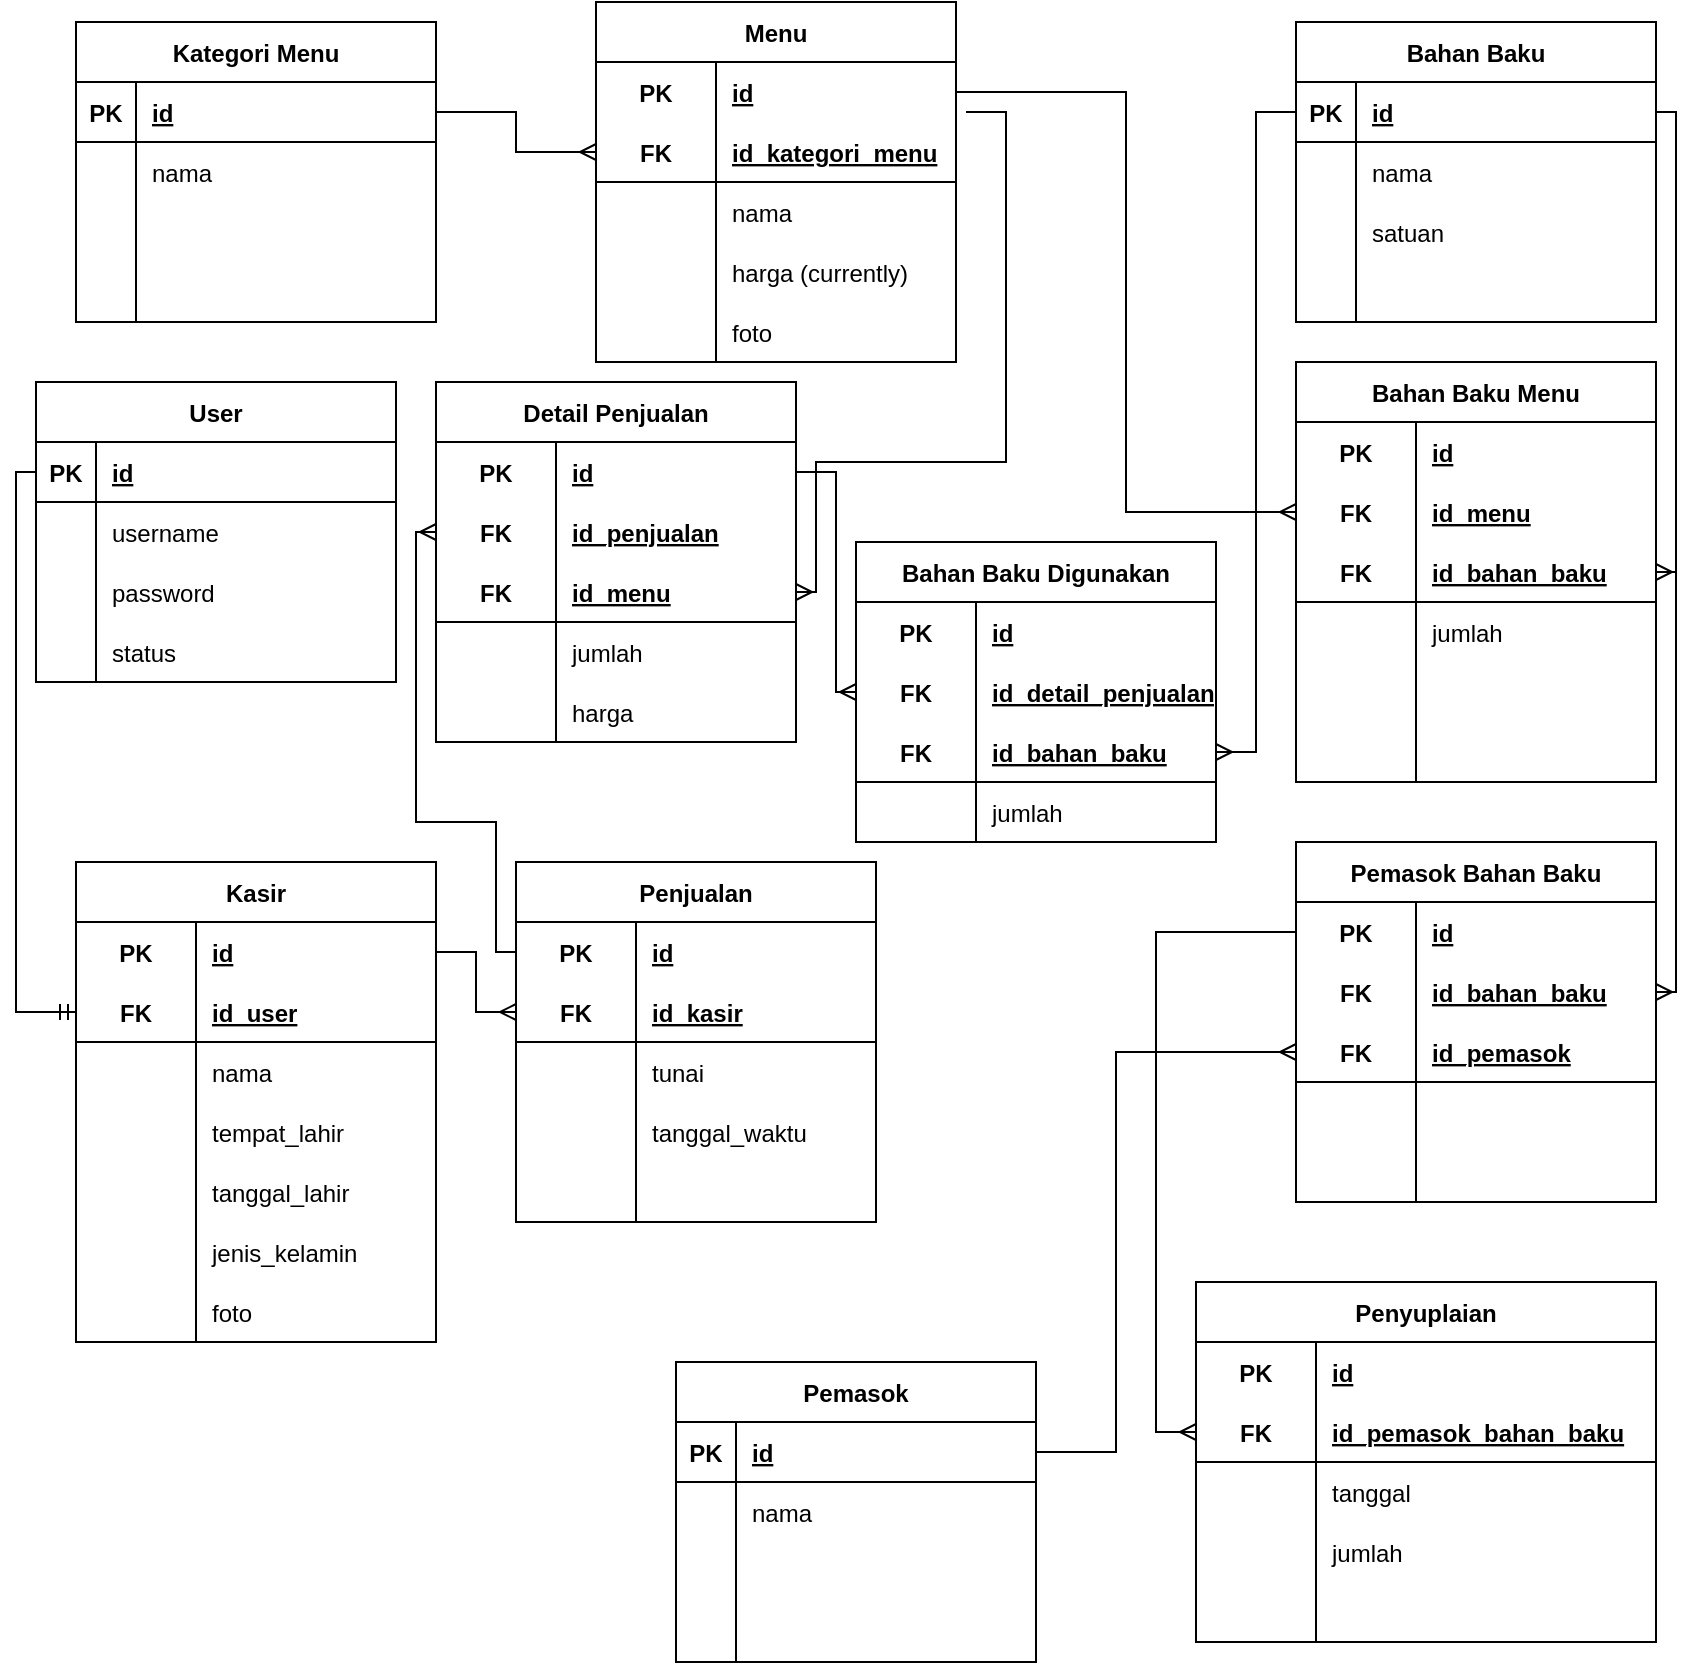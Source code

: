 <mxfile version="20.7.4" type="device"><diagram id="0q0fZneWT6Q4fQn7M2M3" name="Page-1"><mxGraphModel dx="1434" dy="884" grid="1" gridSize="10" guides="1" tooltips="1" connect="1" arrows="1" fold="1" page="1" pageScale="1" pageWidth="850" pageHeight="1100" math="0" shadow="0"><root><mxCell id="0"/><mxCell id="1" parent="0"/><mxCell id="_iYc54NsWWR5FqfAmDgz-1" value="User" style="shape=table;startSize=30;container=1;collapsible=1;childLayout=tableLayout;fixedRows=1;rowLines=0;fontStyle=1;align=center;resizeLast=1;" parent="1" vertex="1"><mxGeometry x="20" y="310" width="180" height="150" as="geometry"/></mxCell><mxCell id="_iYc54NsWWR5FqfAmDgz-2" value="" style="shape=tableRow;horizontal=0;startSize=0;swimlaneHead=0;swimlaneBody=0;fillColor=none;collapsible=0;dropTarget=0;points=[[0,0.5],[1,0.5]];portConstraint=eastwest;top=0;left=0;right=0;bottom=1;" parent="_iYc54NsWWR5FqfAmDgz-1" vertex="1"><mxGeometry y="30" width="180" height="30" as="geometry"/></mxCell><mxCell id="_iYc54NsWWR5FqfAmDgz-3" value="PK" style="shape=partialRectangle;connectable=0;fillColor=none;top=0;left=0;bottom=0;right=0;fontStyle=1;overflow=hidden;" parent="_iYc54NsWWR5FqfAmDgz-2" vertex="1"><mxGeometry width="30" height="30" as="geometry"><mxRectangle width="30" height="30" as="alternateBounds"/></mxGeometry></mxCell><mxCell id="_iYc54NsWWR5FqfAmDgz-4" value="id" style="shape=partialRectangle;connectable=0;fillColor=none;top=0;left=0;bottom=0;right=0;align=left;spacingLeft=6;fontStyle=5;overflow=hidden;" parent="_iYc54NsWWR5FqfAmDgz-2" vertex="1"><mxGeometry x="30" width="150" height="30" as="geometry"><mxRectangle width="150" height="30" as="alternateBounds"/></mxGeometry></mxCell><mxCell id="_iYc54NsWWR5FqfAmDgz-5" value="" style="shape=tableRow;horizontal=0;startSize=0;swimlaneHead=0;swimlaneBody=0;fillColor=none;collapsible=0;dropTarget=0;points=[[0,0.5],[1,0.5]];portConstraint=eastwest;top=0;left=0;right=0;bottom=0;" parent="_iYc54NsWWR5FqfAmDgz-1" vertex="1"><mxGeometry y="60" width="180" height="30" as="geometry"/></mxCell><mxCell id="_iYc54NsWWR5FqfAmDgz-6" value="" style="shape=partialRectangle;connectable=0;fillColor=none;top=0;left=0;bottom=0;right=0;editable=1;overflow=hidden;" parent="_iYc54NsWWR5FqfAmDgz-5" vertex="1"><mxGeometry width="30" height="30" as="geometry"><mxRectangle width="30" height="30" as="alternateBounds"/></mxGeometry></mxCell><mxCell id="_iYc54NsWWR5FqfAmDgz-7" value="username" style="shape=partialRectangle;connectable=0;fillColor=none;top=0;left=0;bottom=0;right=0;align=left;spacingLeft=6;overflow=hidden;" parent="_iYc54NsWWR5FqfAmDgz-5" vertex="1"><mxGeometry x="30" width="150" height="30" as="geometry"><mxRectangle width="150" height="30" as="alternateBounds"/></mxGeometry></mxCell><mxCell id="_iYc54NsWWR5FqfAmDgz-8" value="" style="shape=tableRow;horizontal=0;startSize=0;swimlaneHead=0;swimlaneBody=0;fillColor=none;collapsible=0;dropTarget=0;points=[[0,0.5],[1,0.5]];portConstraint=eastwest;top=0;left=0;right=0;bottom=0;" parent="_iYc54NsWWR5FqfAmDgz-1" vertex="1"><mxGeometry y="90" width="180" height="30" as="geometry"/></mxCell><mxCell id="_iYc54NsWWR5FqfAmDgz-9" value="" style="shape=partialRectangle;connectable=0;fillColor=none;top=0;left=0;bottom=0;right=0;editable=1;overflow=hidden;" parent="_iYc54NsWWR5FqfAmDgz-8" vertex="1"><mxGeometry width="30" height="30" as="geometry"><mxRectangle width="30" height="30" as="alternateBounds"/></mxGeometry></mxCell><mxCell id="_iYc54NsWWR5FqfAmDgz-10" value="password" style="shape=partialRectangle;connectable=0;fillColor=none;top=0;left=0;bottom=0;right=0;align=left;spacingLeft=6;overflow=hidden;" parent="_iYc54NsWWR5FqfAmDgz-8" vertex="1"><mxGeometry x="30" width="150" height="30" as="geometry"><mxRectangle width="150" height="30" as="alternateBounds"/></mxGeometry></mxCell><mxCell id="_iYc54NsWWR5FqfAmDgz-11" value="" style="shape=tableRow;horizontal=0;startSize=0;swimlaneHead=0;swimlaneBody=0;fillColor=none;collapsible=0;dropTarget=0;points=[[0,0.5],[1,0.5]];portConstraint=eastwest;top=0;left=0;right=0;bottom=0;" parent="_iYc54NsWWR5FqfAmDgz-1" vertex="1"><mxGeometry y="120" width="180" height="30" as="geometry"/></mxCell><mxCell id="_iYc54NsWWR5FqfAmDgz-12" value="" style="shape=partialRectangle;connectable=0;fillColor=none;top=0;left=0;bottom=0;right=0;editable=1;overflow=hidden;" parent="_iYc54NsWWR5FqfAmDgz-11" vertex="1"><mxGeometry width="30" height="30" as="geometry"><mxRectangle width="30" height="30" as="alternateBounds"/></mxGeometry></mxCell><mxCell id="_iYc54NsWWR5FqfAmDgz-13" value="status" style="shape=partialRectangle;connectable=0;fillColor=none;top=0;left=0;bottom=0;right=0;align=left;spacingLeft=6;overflow=hidden;" parent="_iYc54NsWWR5FqfAmDgz-11" vertex="1"><mxGeometry x="30" width="150" height="30" as="geometry"><mxRectangle width="150" height="30" as="alternateBounds"/></mxGeometry></mxCell><mxCell id="_iYc54NsWWR5FqfAmDgz-14" value="Kategori Menu" style="shape=table;startSize=30;container=1;collapsible=1;childLayout=tableLayout;fixedRows=1;rowLines=0;fontStyle=1;align=center;resizeLast=1;" parent="1" vertex="1"><mxGeometry x="40" y="130" width="180" height="150" as="geometry"/></mxCell><mxCell id="_iYc54NsWWR5FqfAmDgz-15" value="" style="shape=tableRow;horizontal=0;startSize=0;swimlaneHead=0;swimlaneBody=0;fillColor=none;collapsible=0;dropTarget=0;points=[[0,0.5],[1,0.5]];portConstraint=eastwest;top=0;left=0;right=0;bottom=1;" parent="_iYc54NsWWR5FqfAmDgz-14" vertex="1"><mxGeometry y="30" width="180" height="30" as="geometry"/></mxCell><mxCell id="_iYc54NsWWR5FqfAmDgz-16" value="PK" style="shape=partialRectangle;connectable=0;fillColor=none;top=0;left=0;bottom=0;right=0;fontStyle=1;overflow=hidden;" parent="_iYc54NsWWR5FqfAmDgz-15" vertex="1"><mxGeometry width="30" height="30" as="geometry"><mxRectangle width="30" height="30" as="alternateBounds"/></mxGeometry></mxCell><mxCell id="_iYc54NsWWR5FqfAmDgz-17" value="id" style="shape=partialRectangle;connectable=0;fillColor=none;top=0;left=0;bottom=0;right=0;align=left;spacingLeft=6;fontStyle=5;overflow=hidden;" parent="_iYc54NsWWR5FqfAmDgz-15" vertex="1"><mxGeometry x="30" width="150" height="30" as="geometry"><mxRectangle width="150" height="30" as="alternateBounds"/></mxGeometry></mxCell><mxCell id="_iYc54NsWWR5FqfAmDgz-18" value="" style="shape=tableRow;horizontal=0;startSize=0;swimlaneHead=0;swimlaneBody=0;fillColor=none;collapsible=0;dropTarget=0;points=[[0,0.5],[1,0.5]];portConstraint=eastwest;top=0;left=0;right=0;bottom=0;" parent="_iYc54NsWWR5FqfAmDgz-14" vertex="1"><mxGeometry y="60" width="180" height="30" as="geometry"/></mxCell><mxCell id="_iYc54NsWWR5FqfAmDgz-19" value="" style="shape=partialRectangle;connectable=0;fillColor=none;top=0;left=0;bottom=0;right=0;editable=1;overflow=hidden;" parent="_iYc54NsWWR5FqfAmDgz-18" vertex="1"><mxGeometry width="30" height="30" as="geometry"><mxRectangle width="30" height="30" as="alternateBounds"/></mxGeometry></mxCell><mxCell id="_iYc54NsWWR5FqfAmDgz-20" value="nama" style="shape=partialRectangle;connectable=0;fillColor=none;top=0;left=0;bottom=0;right=0;align=left;spacingLeft=6;overflow=hidden;" parent="_iYc54NsWWR5FqfAmDgz-18" vertex="1"><mxGeometry x="30" width="150" height="30" as="geometry"><mxRectangle width="150" height="30" as="alternateBounds"/></mxGeometry></mxCell><mxCell id="_iYc54NsWWR5FqfAmDgz-21" value="" style="shape=tableRow;horizontal=0;startSize=0;swimlaneHead=0;swimlaneBody=0;fillColor=none;collapsible=0;dropTarget=0;points=[[0,0.5],[1,0.5]];portConstraint=eastwest;top=0;left=0;right=0;bottom=0;" parent="_iYc54NsWWR5FqfAmDgz-14" vertex="1"><mxGeometry y="90" width="180" height="30" as="geometry"/></mxCell><mxCell id="_iYc54NsWWR5FqfAmDgz-22" value="" style="shape=partialRectangle;connectable=0;fillColor=none;top=0;left=0;bottom=0;right=0;editable=1;overflow=hidden;" parent="_iYc54NsWWR5FqfAmDgz-21" vertex="1"><mxGeometry width="30" height="30" as="geometry"><mxRectangle width="30" height="30" as="alternateBounds"/></mxGeometry></mxCell><mxCell id="_iYc54NsWWR5FqfAmDgz-23" value="" style="shape=partialRectangle;connectable=0;fillColor=none;top=0;left=0;bottom=0;right=0;align=left;spacingLeft=6;overflow=hidden;" parent="_iYc54NsWWR5FqfAmDgz-21" vertex="1"><mxGeometry x="30" width="150" height="30" as="geometry"><mxRectangle width="150" height="30" as="alternateBounds"/></mxGeometry></mxCell><mxCell id="_iYc54NsWWR5FqfAmDgz-24" value="" style="shape=tableRow;horizontal=0;startSize=0;swimlaneHead=0;swimlaneBody=0;fillColor=none;collapsible=0;dropTarget=0;points=[[0,0.5],[1,0.5]];portConstraint=eastwest;top=0;left=0;right=0;bottom=0;" parent="_iYc54NsWWR5FqfAmDgz-14" vertex="1"><mxGeometry y="120" width="180" height="30" as="geometry"/></mxCell><mxCell id="_iYc54NsWWR5FqfAmDgz-25" value="" style="shape=partialRectangle;connectable=0;fillColor=none;top=0;left=0;bottom=0;right=0;editable=1;overflow=hidden;" parent="_iYc54NsWWR5FqfAmDgz-24" vertex="1"><mxGeometry width="30" height="30" as="geometry"><mxRectangle width="30" height="30" as="alternateBounds"/></mxGeometry></mxCell><mxCell id="_iYc54NsWWR5FqfAmDgz-26" value="" style="shape=partialRectangle;connectable=0;fillColor=none;top=0;left=0;bottom=0;right=0;align=left;spacingLeft=6;overflow=hidden;" parent="_iYc54NsWWR5FqfAmDgz-24" vertex="1"><mxGeometry x="30" width="150" height="30" as="geometry"><mxRectangle width="150" height="30" as="alternateBounds"/></mxGeometry></mxCell><mxCell id="_iYc54NsWWR5FqfAmDgz-27" value="Menu" style="shape=table;startSize=30;container=1;collapsible=1;childLayout=tableLayout;fixedRows=1;rowLines=0;fontStyle=1;align=center;resizeLast=1;" parent="1" vertex="1"><mxGeometry x="300" y="120" width="180" height="180" as="geometry"/></mxCell><mxCell id="_iYc54NsWWR5FqfAmDgz-28" value="" style="shape=tableRow;horizontal=0;startSize=0;swimlaneHead=0;swimlaneBody=0;fillColor=none;collapsible=0;dropTarget=0;points=[[0,0.5],[1,0.5]];portConstraint=eastwest;top=0;left=0;right=0;bottom=0;" parent="_iYc54NsWWR5FqfAmDgz-27" vertex="1"><mxGeometry y="30" width="180" height="30" as="geometry"/></mxCell><mxCell id="_iYc54NsWWR5FqfAmDgz-29" value="PK" style="shape=partialRectangle;connectable=0;fillColor=none;top=0;left=0;bottom=0;right=0;fontStyle=1;overflow=hidden;" parent="_iYc54NsWWR5FqfAmDgz-28" vertex="1"><mxGeometry width="60" height="30" as="geometry"><mxRectangle width="60" height="30" as="alternateBounds"/></mxGeometry></mxCell><mxCell id="_iYc54NsWWR5FqfAmDgz-30" value="id" style="shape=partialRectangle;connectable=0;fillColor=none;top=0;left=0;bottom=0;right=0;align=left;spacingLeft=6;fontStyle=5;overflow=hidden;" parent="_iYc54NsWWR5FqfAmDgz-28" vertex="1"><mxGeometry x="60" width="120" height="30" as="geometry"><mxRectangle width="120" height="30" as="alternateBounds"/></mxGeometry></mxCell><mxCell id="_iYc54NsWWR5FqfAmDgz-31" value="" style="shape=tableRow;horizontal=0;startSize=0;swimlaneHead=0;swimlaneBody=0;fillColor=none;collapsible=0;dropTarget=0;points=[[0,0.5],[1,0.5]];portConstraint=eastwest;top=0;left=0;right=0;bottom=1;" parent="_iYc54NsWWR5FqfAmDgz-27" vertex="1"><mxGeometry y="60" width="180" height="30" as="geometry"/></mxCell><mxCell id="_iYc54NsWWR5FqfAmDgz-32" value="FK" style="shape=partialRectangle;connectable=0;fillColor=none;top=0;left=0;bottom=0;right=0;fontStyle=1;overflow=hidden;" parent="_iYc54NsWWR5FqfAmDgz-31" vertex="1"><mxGeometry width="60" height="30" as="geometry"><mxRectangle width="60" height="30" as="alternateBounds"/></mxGeometry></mxCell><mxCell id="_iYc54NsWWR5FqfAmDgz-33" value="id_kategori_menu" style="shape=partialRectangle;connectable=0;fillColor=none;top=0;left=0;bottom=0;right=0;align=left;spacingLeft=6;fontStyle=5;overflow=hidden;" parent="_iYc54NsWWR5FqfAmDgz-31" vertex="1"><mxGeometry x="60" width="120" height="30" as="geometry"><mxRectangle width="120" height="30" as="alternateBounds"/></mxGeometry></mxCell><mxCell id="_iYc54NsWWR5FqfAmDgz-34" value="" style="shape=tableRow;horizontal=0;startSize=0;swimlaneHead=0;swimlaneBody=0;fillColor=none;collapsible=0;dropTarget=0;points=[[0,0.5],[1,0.5]];portConstraint=eastwest;top=0;left=0;right=0;bottom=0;" parent="_iYc54NsWWR5FqfAmDgz-27" vertex="1"><mxGeometry y="90" width="180" height="30" as="geometry"/></mxCell><mxCell id="_iYc54NsWWR5FqfAmDgz-35" value="" style="shape=partialRectangle;connectable=0;fillColor=none;top=0;left=0;bottom=0;right=0;editable=1;overflow=hidden;" parent="_iYc54NsWWR5FqfAmDgz-34" vertex="1"><mxGeometry width="60" height="30" as="geometry"><mxRectangle width="60" height="30" as="alternateBounds"/></mxGeometry></mxCell><mxCell id="_iYc54NsWWR5FqfAmDgz-36" value="nama" style="shape=partialRectangle;connectable=0;fillColor=none;top=0;left=0;bottom=0;right=0;align=left;spacingLeft=6;overflow=hidden;" parent="_iYc54NsWWR5FqfAmDgz-34" vertex="1"><mxGeometry x="60" width="120" height="30" as="geometry"><mxRectangle width="120" height="30" as="alternateBounds"/></mxGeometry></mxCell><mxCell id="_iYc54NsWWR5FqfAmDgz-78" value="" style="shape=tableRow;horizontal=0;startSize=0;swimlaneHead=0;swimlaneBody=0;fillColor=none;collapsible=0;dropTarget=0;points=[[0,0.5],[1,0.5]];portConstraint=eastwest;top=0;left=0;right=0;bottom=0;" parent="_iYc54NsWWR5FqfAmDgz-27" vertex="1"><mxGeometry y="120" width="180" height="30" as="geometry"/></mxCell><mxCell id="_iYc54NsWWR5FqfAmDgz-79" value="" style="shape=partialRectangle;connectable=0;fillColor=none;top=0;left=0;bottom=0;right=0;editable=1;overflow=hidden;" parent="_iYc54NsWWR5FqfAmDgz-78" vertex="1"><mxGeometry width="60" height="30" as="geometry"><mxRectangle width="60" height="30" as="alternateBounds"/></mxGeometry></mxCell><mxCell id="_iYc54NsWWR5FqfAmDgz-80" value="harga (currently)" style="shape=partialRectangle;connectable=0;fillColor=none;top=0;left=0;bottom=0;right=0;align=left;spacingLeft=6;overflow=hidden;" parent="_iYc54NsWWR5FqfAmDgz-78" vertex="1"><mxGeometry x="60" width="120" height="30" as="geometry"><mxRectangle width="120" height="30" as="alternateBounds"/></mxGeometry></mxCell><mxCell id="_iYc54NsWWR5FqfAmDgz-37" value="" style="shape=tableRow;horizontal=0;startSize=0;swimlaneHead=0;swimlaneBody=0;fillColor=none;collapsible=0;dropTarget=0;points=[[0,0.5],[1,0.5]];portConstraint=eastwest;top=0;left=0;right=0;bottom=0;" parent="_iYc54NsWWR5FqfAmDgz-27" vertex="1"><mxGeometry y="150" width="180" height="30" as="geometry"/></mxCell><mxCell id="_iYc54NsWWR5FqfAmDgz-38" value="" style="shape=partialRectangle;connectable=0;fillColor=none;top=0;left=0;bottom=0;right=0;editable=1;overflow=hidden;" parent="_iYc54NsWWR5FqfAmDgz-37" vertex="1"><mxGeometry width="60" height="30" as="geometry"><mxRectangle width="60" height="30" as="alternateBounds"/></mxGeometry></mxCell><mxCell id="_iYc54NsWWR5FqfAmDgz-39" value="foto" style="shape=partialRectangle;connectable=0;fillColor=none;top=0;left=0;bottom=0;right=0;align=left;spacingLeft=6;overflow=hidden;" parent="_iYc54NsWWR5FqfAmDgz-37" vertex="1"><mxGeometry x="60" width="120" height="30" as="geometry"><mxRectangle width="120" height="30" as="alternateBounds"/></mxGeometry></mxCell><mxCell id="_iYc54NsWWR5FqfAmDgz-40" value="Kasir" style="shape=table;startSize=30;container=1;collapsible=1;childLayout=tableLayout;fixedRows=1;rowLines=0;fontStyle=1;align=center;resizeLast=1;" parent="1" vertex="1"><mxGeometry x="40" y="550" width="180" height="240" as="geometry"/></mxCell><mxCell id="_iYc54NsWWR5FqfAmDgz-41" value="" style="shape=tableRow;horizontal=0;startSize=0;swimlaneHead=0;swimlaneBody=0;fillColor=none;collapsible=0;dropTarget=0;points=[[0,0.5],[1,0.5]];portConstraint=eastwest;top=0;left=0;right=0;bottom=0;" parent="_iYc54NsWWR5FqfAmDgz-40" vertex="1"><mxGeometry y="30" width="180" height="30" as="geometry"/></mxCell><mxCell id="_iYc54NsWWR5FqfAmDgz-42" value="PK" style="shape=partialRectangle;connectable=0;fillColor=none;top=0;left=0;bottom=0;right=0;fontStyle=1;overflow=hidden;" parent="_iYc54NsWWR5FqfAmDgz-41" vertex="1"><mxGeometry width="60" height="30" as="geometry"><mxRectangle width="60" height="30" as="alternateBounds"/></mxGeometry></mxCell><mxCell id="_iYc54NsWWR5FqfAmDgz-43" value="id" style="shape=partialRectangle;connectable=0;fillColor=none;top=0;left=0;bottom=0;right=0;align=left;spacingLeft=6;fontStyle=5;overflow=hidden;" parent="_iYc54NsWWR5FqfAmDgz-41" vertex="1"><mxGeometry x="60" width="120" height="30" as="geometry"><mxRectangle width="120" height="30" as="alternateBounds"/></mxGeometry></mxCell><mxCell id="_iYc54NsWWR5FqfAmDgz-44" value="" style="shape=tableRow;horizontal=0;startSize=0;swimlaneHead=0;swimlaneBody=0;fillColor=none;collapsible=0;dropTarget=0;points=[[0,0.5],[1,0.5]];portConstraint=eastwest;top=0;left=0;right=0;bottom=1;" parent="_iYc54NsWWR5FqfAmDgz-40" vertex="1"><mxGeometry y="60" width="180" height="30" as="geometry"/></mxCell><mxCell id="_iYc54NsWWR5FqfAmDgz-45" value="FK" style="shape=partialRectangle;connectable=0;fillColor=none;top=0;left=0;bottom=0;right=0;fontStyle=1;overflow=hidden;" parent="_iYc54NsWWR5FqfAmDgz-44" vertex="1"><mxGeometry width="60" height="30" as="geometry"><mxRectangle width="60" height="30" as="alternateBounds"/></mxGeometry></mxCell><mxCell id="_iYc54NsWWR5FqfAmDgz-46" value="id_user" style="shape=partialRectangle;connectable=0;fillColor=none;top=0;left=0;bottom=0;right=0;align=left;spacingLeft=6;fontStyle=5;overflow=hidden;" parent="_iYc54NsWWR5FqfAmDgz-44" vertex="1"><mxGeometry x="60" width="120" height="30" as="geometry"><mxRectangle width="120" height="30" as="alternateBounds"/></mxGeometry></mxCell><mxCell id="_iYc54NsWWR5FqfAmDgz-47" value="" style="shape=tableRow;horizontal=0;startSize=0;swimlaneHead=0;swimlaneBody=0;fillColor=none;collapsible=0;dropTarget=0;points=[[0,0.5],[1,0.5]];portConstraint=eastwest;top=0;left=0;right=0;bottom=0;" parent="_iYc54NsWWR5FqfAmDgz-40" vertex="1"><mxGeometry y="90" width="180" height="30" as="geometry"/></mxCell><mxCell id="_iYc54NsWWR5FqfAmDgz-48" value="" style="shape=partialRectangle;connectable=0;fillColor=none;top=0;left=0;bottom=0;right=0;editable=1;overflow=hidden;" parent="_iYc54NsWWR5FqfAmDgz-47" vertex="1"><mxGeometry width="60" height="30" as="geometry"><mxRectangle width="60" height="30" as="alternateBounds"/></mxGeometry></mxCell><mxCell id="_iYc54NsWWR5FqfAmDgz-49" value="nama" style="shape=partialRectangle;connectable=0;fillColor=none;top=0;left=0;bottom=0;right=0;align=left;spacingLeft=6;overflow=hidden;" parent="_iYc54NsWWR5FqfAmDgz-47" vertex="1"><mxGeometry x="60" width="120" height="30" as="geometry"><mxRectangle width="120" height="30" as="alternateBounds"/></mxGeometry></mxCell><mxCell id="_iYc54NsWWR5FqfAmDgz-50" value="" style="shape=tableRow;horizontal=0;startSize=0;swimlaneHead=0;swimlaneBody=0;fillColor=none;collapsible=0;dropTarget=0;points=[[0,0.5],[1,0.5]];portConstraint=eastwest;top=0;left=0;right=0;bottom=0;" parent="_iYc54NsWWR5FqfAmDgz-40" vertex="1"><mxGeometry y="120" width="180" height="30" as="geometry"/></mxCell><mxCell id="_iYc54NsWWR5FqfAmDgz-51" value="" style="shape=partialRectangle;connectable=0;fillColor=none;top=0;left=0;bottom=0;right=0;editable=1;overflow=hidden;" parent="_iYc54NsWWR5FqfAmDgz-50" vertex="1"><mxGeometry width="60" height="30" as="geometry"><mxRectangle width="60" height="30" as="alternateBounds"/></mxGeometry></mxCell><mxCell id="_iYc54NsWWR5FqfAmDgz-52" value="tempat_lahir" style="shape=partialRectangle;connectable=0;fillColor=none;top=0;left=0;bottom=0;right=0;align=left;spacingLeft=6;overflow=hidden;" parent="_iYc54NsWWR5FqfAmDgz-50" vertex="1"><mxGeometry x="60" width="120" height="30" as="geometry"><mxRectangle width="120" height="30" as="alternateBounds"/></mxGeometry></mxCell><mxCell id="_iYc54NsWWR5FqfAmDgz-53" value="" style="shape=tableRow;horizontal=0;startSize=0;swimlaneHead=0;swimlaneBody=0;fillColor=none;collapsible=0;dropTarget=0;points=[[0,0.5],[1,0.5]];portConstraint=eastwest;top=0;left=0;right=0;bottom=0;" parent="_iYc54NsWWR5FqfAmDgz-40" vertex="1"><mxGeometry y="150" width="180" height="30" as="geometry"/></mxCell><mxCell id="_iYc54NsWWR5FqfAmDgz-54" value="" style="shape=partialRectangle;connectable=0;fillColor=none;top=0;left=0;bottom=0;right=0;editable=1;overflow=hidden;" parent="_iYc54NsWWR5FqfAmDgz-53" vertex="1"><mxGeometry width="60" height="30" as="geometry"><mxRectangle width="60" height="30" as="alternateBounds"/></mxGeometry></mxCell><mxCell id="_iYc54NsWWR5FqfAmDgz-55" value="tanggal_lahir" style="shape=partialRectangle;connectable=0;fillColor=none;top=0;left=0;bottom=0;right=0;align=left;spacingLeft=6;overflow=hidden;" parent="_iYc54NsWWR5FqfAmDgz-53" vertex="1"><mxGeometry x="60" width="120" height="30" as="geometry"><mxRectangle width="120" height="30" as="alternateBounds"/></mxGeometry></mxCell><mxCell id="_iYc54NsWWR5FqfAmDgz-56" value="" style="shape=tableRow;horizontal=0;startSize=0;swimlaneHead=0;swimlaneBody=0;fillColor=none;collapsible=0;dropTarget=0;points=[[0,0.5],[1,0.5]];portConstraint=eastwest;top=0;left=0;right=0;bottom=0;" parent="_iYc54NsWWR5FqfAmDgz-40" vertex="1"><mxGeometry y="180" width="180" height="30" as="geometry"/></mxCell><mxCell id="_iYc54NsWWR5FqfAmDgz-57" value="" style="shape=partialRectangle;connectable=0;fillColor=none;top=0;left=0;bottom=0;right=0;editable=1;overflow=hidden;" parent="_iYc54NsWWR5FqfAmDgz-56" vertex="1"><mxGeometry width="60" height="30" as="geometry"><mxRectangle width="60" height="30" as="alternateBounds"/></mxGeometry></mxCell><mxCell id="_iYc54NsWWR5FqfAmDgz-58" value="jenis_kelamin" style="shape=partialRectangle;connectable=0;fillColor=none;top=0;left=0;bottom=0;right=0;align=left;spacingLeft=6;overflow=hidden;" parent="_iYc54NsWWR5FqfAmDgz-56" vertex="1"><mxGeometry x="60" width="120" height="30" as="geometry"><mxRectangle width="120" height="30" as="alternateBounds"/></mxGeometry></mxCell><mxCell id="_iYc54NsWWR5FqfAmDgz-59" value="" style="shape=tableRow;horizontal=0;startSize=0;swimlaneHead=0;swimlaneBody=0;fillColor=none;collapsible=0;dropTarget=0;points=[[0,0.5],[1,0.5]];portConstraint=eastwest;top=0;left=0;right=0;bottom=0;" parent="_iYc54NsWWR5FqfAmDgz-40" vertex="1"><mxGeometry y="210" width="180" height="30" as="geometry"/></mxCell><mxCell id="_iYc54NsWWR5FqfAmDgz-60" value="" style="shape=partialRectangle;connectable=0;fillColor=none;top=0;left=0;bottom=0;right=0;editable=1;overflow=hidden;" parent="_iYc54NsWWR5FqfAmDgz-59" vertex="1"><mxGeometry width="60" height="30" as="geometry"><mxRectangle width="60" height="30" as="alternateBounds"/></mxGeometry></mxCell><mxCell id="_iYc54NsWWR5FqfAmDgz-61" value="foto" style="shape=partialRectangle;connectable=0;fillColor=none;top=0;left=0;bottom=0;right=0;align=left;spacingLeft=6;overflow=hidden;" parent="_iYc54NsWWR5FqfAmDgz-59" vertex="1"><mxGeometry x="60" width="120" height="30" as="geometry"><mxRectangle width="120" height="30" as="alternateBounds"/></mxGeometry></mxCell><mxCell id="_iYc54NsWWR5FqfAmDgz-81" value="Penjualan" style="shape=table;startSize=30;container=1;collapsible=1;childLayout=tableLayout;fixedRows=1;rowLines=0;fontStyle=1;align=center;resizeLast=1;" parent="1" vertex="1"><mxGeometry x="260" y="550" width="180" height="180" as="geometry"/></mxCell><mxCell id="_iYc54NsWWR5FqfAmDgz-82" value="" style="shape=tableRow;horizontal=0;startSize=0;swimlaneHead=0;swimlaneBody=0;fillColor=none;collapsible=0;dropTarget=0;points=[[0,0.5],[1,0.5]];portConstraint=eastwest;top=0;left=0;right=0;bottom=0;" parent="_iYc54NsWWR5FqfAmDgz-81" vertex="1"><mxGeometry y="30" width="180" height="30" as="geometry"/></mxCell><mxCell id="_iYc54NsWWR5FqfAmDgz-83" value="PK" style="shape=partialRectangle;connectable=0;fillColor=none;top=0;left=0;bottom=0;right=0;fontStyle=1;overflow=hidden;" parent="_iYc54NsWWR5FqfAmDgz-82" vertex="1"><mxGeometry width="60" height="30" as="geometry"><mxRectangle width="60" height="30" as="alternateBounds"/></mxGeometry></mxCell><mxCell id="_iYc54NsWWR5FqfAmDgz-84" value="id" style="shape=partialRectangle;connectable=0;fillColor=none;top=0;left=0;bottom=0;right=0;align=left;spacingLeft=6;fontStyle=5;overflow=hidden;" parent="_iYc54NsWWR5FqfAmDgz-82" vertex="1"><mxGeometry x="60" width="120" height="30" as="geometry"><mxRectangle width="120" height="30" as="alternateBounds"/></mxGeometry></mxCell><mxCell id="_iYc54NsWWR5FqfAmDgz-85" value="" style="shape=tableRow;horizontal=0;startSize=0;swimlaneHead=0;swimlaneBody=0;fillColor=none;collapsible=0;dropTarget=0;points=[[0,0.5],[1,0.5]];portConstraint=eastwest;top=0;left=0;right=0;bottom=1;" parent="_iYc54NsWWR5FqfAmDgz-81" vertex="1"><mxGeometry y="60" width="180" height="30" as="geometry"/></mxCell><mxCell id="_iYc54NsWWR5FqfAmDgz-86" value="FK" style="shape=partialRectangle;connectable=0;fillColor=none;top=0;left=0;bottom=0;right=0;fontStyle=1;overflow=hidden;" parent="_iYc54NsWWR5FqfAmDgz-85" vertex="1"><mxGeometry width="60" height="30" as="geometry"><mxRectangle width="60" height="30" as="alternateBounds"/></mxGeometry></mxCell><mxCell id="_iYc54NsWWR5FqfAmDgz-87" value="id_kasir" style="shape=partialRectangle;connectable=0;fillColor=none;top=0;left=0;bottom=0;right=0;align=left;spacingLeft=6;fontStyle=5;overflow=hidden;" parent="_iYc54NsWWR5FqfAmDgz-85" vertex="1"><mxGeometry x="60" width="120" height="30" as="geometry"><mxRectangle width="120" height="30" as="alternateBounds"/></mxGeometry></mxCell><mxCell id="_iYc54NsWWR5FqfAmDgz-88" value="" style="shape=tableRow;horizontal=0;startSize=0;swimlaneHead=0;swimlaneBody=0;fillColor=none;collapsible=0;dropTarget=0;points=[[0,0.5],[1,0.5]];portConstraint=eastwest;top=0;left=0;right=0;bottom=0;" parent="_iYc54NsWWR5FqfAmDgz-81" vertex="1"><mxGeometry y="90" width="180" height="30" as="geometry"/></mxCell><mxCell id="_iYc54NsWWR5FqfAmDgz-89" value="" style="shape=partialRectangle;connectable=0;fillColor=none;top=0;left=0;bottom=0;right=0;editable=1;overflow=hidden;" parent="_iYc54NsWWR5FqfAmDgz-88" vertex="1"><mxGeometry width="60" height="30" as="geometry"><mxRectangle width="60" height="30" as="alternateBounds"/></mxGeometry></mxCell><mxCell id="_iYc54NsWWR5FqfAmDgz-90" value="tunai" style="shape=partialRectangle;connectable=0;fillColor=none;top=0;left=0;bottom=0;right=0;align=left;spacingLeft=6;overflow=hidden;" parent="_iYc54NsWWR5FqfAmDgz-88" vertex="1"><mxGeometry x="60" width="120" height="30" as="geometry"><mxRectangle width="120" height="30" as="alternateBounds"/></mxGeometry></mxCell><mxCell id="_iYc54NsWWR5FqfAmDgz-91" value="" style="shape=tableRow;horizontal=0;startSize=0;swimlaneHead=0;swimlaneBody=0;fillColor=none;collapsible=0;dropTarget=0;points=[[0,0.5],[1,0.5]];portConstraint=eastwest;top=0;left=0;right=0;bottom=0;" parent="_iYc54NsWWR5FqfAmDgz-81" vertex="1"><mxGeometry y="120" width="180" height="30" as="geometry"/></mxCell><mxCell id="_iYc54NsWWR5FqfAmDgz-92" value="" style="shape=partialRectangle;connectable=0;fillColor=none;top=0;left=0;bottom=0;right=0;editable=1;overflow=hidden;" parent="_iYc54NsWWR5FqfAmDgz-91" vertex="1"><mxGeometry width="60" height="30" as="geometry"><mxRectangle width="60" height="30" as="alternateBounds"/></mxGeometry></mxCell><mxCell id="_iYc54NsWWR5FqfAmDgz-93" value="tanggal_waktu" style="shape=partialRectangle;connectable=0;fillColor=none;top=0;left=0;bottom=0;right=0;align=left;spacingLeft=6;overflow=hidden;" parent="_iYc54NsWWR5FqfAmDgz-91" vertex="1"><mxGeometry x="60" width="120" height="30" as="geometry"><mxRectangle width="120" height="30" as="alternateBounds"/></mxGeometry></mxCell><mxCell id="_iYc54NsWWR5FqfAmDgz-94" value="" style="shape=tableRow;horizontal=0;startSize=0;swimlaneHead=0;swimlaneBody=0;fillColor=none;collapsible=0;dropTarget=0;points=[[0,0.5],[1,0.5]];portConstraint=eastwest;top=0;left=0;right=0;bottom=0;" parent="_iYc54NsWWR5FqfAmDgz-81" vertex="1"><mxGeometry y="150" width="180" height="30" as="geometry"/></mxCell><mxCell id="_iYc54NsWWR5FqfAmDgz-95" value="" style="shape=partialRectangle;connectable=0;fillColor=none;top=0;left=0;bottom=0;right=0;editable=1;overflow=hidden;" parent="_iYc54NsWWR5FqfAmDgz-94" vertex="1"><mxGeometry width="60" height="30" as="geometry"><mxRectangle width="60" height="30" as="alternateBounds"/></mxGeometry></mxCell><mxCell id="_iYc54NsWWR5FqfAmDgz-96" value="" style="shape=partialRectangle;connectable=0;fillColor=none;top=0;left=0;bottom=0;right=0;align=left;spacingLeft=6;overflow=hidden;" parent="_iYc54NsWWR5FqfAmDgz-94" vertex="1"><mxGeometry x="60" width="120" height="30" as="geometry"><mxRectangle width="120" height="30" as="alternateBounds"/></mxGeometry></mxCell><mxCell id="_iYc54NsWWR5FqfAmDgz-142" value="Penyuplaian" style="shape=table;startSize=30;container=1;collapsible=1;childLayout=tableLayout;fixedRows=1;rowLines=0;fontStyle=1;align=center;resizeLast=1;" parent="1" vertex="1"><mxGeometry x="600" y="760" width="230" height="180" as="geometry"/></mxCell><mxCell id="_iYc54NsWWR5FqfAmDgz-143" value="" style="shape=tableRow;horizontal=0;startSize=0;swimlaneHead=0;swimlaneBody=0;fillColor=none;collapsible=0;dropTarget=0;points=[[0,0.5],[1,0.5]];portConstraint=eastwest;top=0;left=0;right=0;bottom=0;" parent="_iYc54NsWWR5FqfAmDgz-142" vertex="1"><mxGeometry y="30" width="230" height="30" as="geometry"/></mxCell><mxCell id="_iYc54NsWWR5FqfAmDgz-144" value="PK" style="shape=partialRectangle;connectable=0;fillColor=none;top=0;left=0;bottom=0;right=0;fontStyle=1;overflow=hidden;" parent="_iYc54NsWWR5FqfAmDgz-143" vertex="1"><mxGeometry width="60" height="30" as="geometry"><mxRectangle width="60" height="30" as="alternateBounds"/></mxGeometry></mxCell><mxCell id="_iYc54NsWWR5FqfAmDgz-145" value="id" style="shape=partialRectangle;connectable=0;fillColor=none;top=0;left=0;bottom=0;right=0;align=left;spacingLeft=6;fontStyle=5;overflow=hidden;" parent="_iYc54NsWWR5FqfAmDgz-143" vertex="1"><mxGeometry x="60" width="170" height="30" as="geometry"><mxRectangle width="170" height="30" as="alternateBounds"/></mxGeometry></mxCell><mxCell id="_iYc54NsWWR5FqfAmDgz-146" value="" style="shape=tableRow;horizontal=0;startSize=0;swimlaneHead=0;swimlaneBody=0;fillColor=none;collapsible=0;dropTarget=0;points=[[0,0.5],[1,0.5]];portConstraint=eastwest;top=0;left=0;right=0;bottom=1;" parent="_iYc54NsWWR5FqfAmDgz-142" vertex="1"><mxGeometry y="60" width="230" height="30" as="geometry"/></mxCell><mxCell id="_iYc54NsWWR5FqfAmDgz-147" value="FK" style="shape=partialRectangle;connectable=0;fillColor=none;top=0;left=0;bottom=0;right=0;fontStyle=1;overflow=hidden;" parent="_iYc54NsWWR5FqfAmDgz-146" vertex="1"><mxGeometry width="60" height="30" as="geometry"><mxRectangle width="60" height="30" as="alternateBounds"/></mxGeometry></mxCell><mxCell id="_iYc54NsWWR5FqfAmDgz-148" value="id_pemasok_bahan_baku" style="shape=partialRectangle;connectable=0;fillColor=none;top=0;left=0;bottom=0;right=0;align=left;spacingLeft=6;fontStyle=5;overflow=hidden;" parent="_iYc54NsWWR5FqfAmDgz-146" vertex="1"><mxGeometry x="60" width="170" height="30" as="geometry"><mxRectangle width="170" height="30" as="alternateBounds"/></mxGeometry></mxCell><mxCell id="_iYc54NsWWR5FqfAmDgz-149" value="" style="shape=tableRow;horizontal=0;startSize=0;swimlaneHead=0;swimlaneBody=0;fillColor=none;collapsible=0;dropTarget=0;points=[[0,0.5],[1,0.5]];portConstraint=eastwest;top=0;left=0;right=0;bottom=0;" parent="_iYc54NsWWR5FqfAmDgz-142" vertex="1"><mxGeometry y="90" width="230" height="30" as="geometry"/></mxCell><mxCell id="_iYc54NsWWR5FqfAmDgz-150" value="" style="shape=partialRectangle;connectable=0;fillColor=none;top=0;left=0;bottom=0;right=0;editable=1;overflow=hidden;" parent="_iYc54NsWWR5FqfAmDgz-149" vertex="1"><mxGeometry width="60" height="30" as="geometry"><mxRectangle width="60" height="30" as="alternateBounds"/></mxGeometry></mxCell><mxCell id="_iYc54NsWWR5FqfAmDgz-151" value="tanggal" style="shape=partialRectangle;connectable=0;fillColor=none;top=0;left=0;bottom=0;right=0;align=left;spacingLeft=6;overflow=hidden;" parent="_iYc54NsWWR5FqfAmDgz-149" vertex="1"><mxGeometry x="60" width="170" height="30" as="geometry"><mxRectangle width="170" height="30" as="alternateBounds"/></mxGeometry></mxCell><mxCell id="_iYc54NsWWR5FqfAmDgz-152" value="" style="shape=tableRow;horizontal=0;startSize=0;swimlaneHead=0;swimlaneBody=0;fillColor=none;collapsible=0;dropTarget=0;points=[[0,0.5],[1,0.5]];portConstraint=eastwest;top=0;left=0;right=0;bottom=0;" parent="_iYc54NsWWR5FqfAmDgz-142" vertex="1"><mxGeometry y="120" width="230" height="30" as="geometry"/></mxCell><mxCell id="_iYc54NsWWR5FqfAmDgz-153" value="" style="shape=partialRectangle;connectable=0;fillColor=none;top=0;left=0;bottom=0;right=0;editable=1;overflow=hidden;" parent="_iYc54NsWWR5FqfAmDgz-152" vertex="1"><mxGeometry width="60" height="30" as="geometry"><mxRectangle width="60" height="30" as="alternateBounds"/></mxGeometry></mxCell><mxCell id="_iYc54NsWWR5FqfAmDgz-154" value="jumlah" style="shape=partialRectangle;connectable=0;fillColor=none;top=0;left=0;bottom=0;right=0;align=left;spacingLeft=6;overflow=hidden;" parent="_iYc54NsWWR5FqfAmDgz-152" vertex="1"><mxGeometry x="60" width="170" height="30" as="geometry"><mxRectangle width="170" height="30" as="alternateBounds"/></mxGeometry></mxCell><mxCell id="_iYc54NsWWR5FqfAmDgz-155" value="" style="shape=tableRow;horizontal=0;startSize=0;swimlaneHead=0;swimlaneBody=0;fillColor=none;collapsible=0;dropTarget=0;points=[[0,0.5],[1,0.5]];portConstraint=eastwest;top=0;left=0;right=0;bottom=0;" parent="_iYc54NsWWR5FqfAmDgz-142" vertex="1"><mxGeometry y="150" width="230" height="30" as="geometry"/></mxCell><mxCell id="_iYc54NsWWR5FqfAmDgz-156" value="" style="shape=partialRectangle;connectable=0;fillColor=none;top=0;left=0;bottom=0;right=0;editable=1;overflow=hidden;" parent="_iYc54NsWWR5FqfAmDgz-155" vertex="1"><mxGeometry width="60" height="30" as="geometry"><mxRectangle width="60" height="30" as="alternateBounds"/></mxGeometry></mxCell><mxCell id="_iYc54NsWWR5FqfAmDgz-157" value="" style="shape=partialRectangle;connectable=0;fillColor=none;top=0;left=0;bottom=0;right=0;align=left;spacingLeft=6;overflow=hidden;" parent="_iYc54NsWWR5FqfAmDgz-155" vertex="1"><mxGeometry x="60" width="170" height="30" as="geometry"><mxRectangle width="170" height="30" as="alternateBounds"/></mxGeometry></mxCell><mxCell id="_iYc54NsWWR5FqfAmDgz-158" value="Pemasok" style="shape=table;startSize=30;container=1;collapsible=1;childLayout=tableLayout;fixedRows=1;rowLines=0;fontStyle=1;align=center;resizeLast=1;" parent="1" vertex="1"><mxGeometry x="340" y="800" width="180" height="150" as="geometry"/></mxCell><mxCell id="_iYc54NsWWR5FqfAmDgz-159" value="" style="shape=tableRow;horizontal=0;startSize=0;swimlaneHead=0;swimlaneBody=0;fillColor=none;collapsible=0;dropTarget=0;points=[[0,0.5],[1,0.5]];portConstraint=eastwest;top=0;left=0;right=0;bottom=1;" parent="_iYc54NsWWR5FqfAmDgz-158" vertex="1"><mxGeometry y="30" width="180" height="30" as="geometry"/></mxCell><mxCell id="_iYc54NsWWR5FqfAmDgz-160" value="PK" style="shape=partialRectangle;connectable=0;fillColor=none;top=0;left=0;bottom=0;right=0;fontStyle=1;overflow=hidden;" parent="_iYc54NsWWR5FqfAmDgz-159" vertex="1"><mxGeometry width="30" height="30" as="geometry"><mxRectangle width="30" height="30" as="alternateBounds"/></mxGeometry></mxCell><mxCell id="_iYc54NsWWR5FqfAmDgz-161" value="id" style="shape=partialRectangle;connectable=0;fillColor=none;top=0;left=0;bottom=0;right=0;align=left;spacingLeft=6;fontStyle=5;overflow=hidden;" parent="_iYc54NsWWR5FqfAmDgz-159" vertex="1"><mxGeometry x="30" width="150" height="30" as="geometry"><mxRectangle width="150" height="30" as="alternateBounds"/></mxGeometry></mxCell><mxCell id="_iYc54NsWWR5FqfAmDgz-162" value="" style="shape=tableRow;horizontal=0;startSize=0;swimlaneHead=0;swimlaneBody=0;fillColor=none;collapsible=0;dropTarget=0;points=[[0,0.5],[1,0.5]];portConstraint=eastwest;top=0;left=0;right=0;bottom=0;" parent="_iYc54NsWWR5FqfAmDgz-158" vertex="1"><mxGeometry y="60" width="180" height="30" as="geometry"/></mxCell><mxCell id="_iYc54NsWWR5FqfAmDgz-163" value="" style="shape=partialRectangle;connectable=0;fillColor=none;top=0;left=0;bottom=0;right=0;editable=1;overflow=hidden;" parent="_iYc54NsWWR5FqfAmDgz-162" vertex="1"><mxGeometry width="30" height="30" as="geometry"><mxRectangle width="30" height="30" as="alternateBounds"/></mxGeometry></mxCell><mxCell id="_iYc54NsWWR5FqfAmDgz-164" value="nama" style="shape=partialRectangle;connectable=0;fillColor=none;top=0;left=0;bottom=0;right=0;align=left;spacingLeft=6;overflow=hidden;" parent="_iYc54NsWWR5FqfAmDgz-162" vertex="1"><mxGeometry x="30" width="150" height="30" as="geometry"><mxRectangle width="150" height="30" as="alternateBounds"/></mxGeometry></mxCell><mxCell id="_iYc54NsWWR5FqfAmDgz-165" value="" style="shape=tableRow;horizontal=0;startSize=0;swimlaneHead=0;swimlaneBody=0;fillColor=none;collapsible=0;dropTarget=0;points=[[0,0.5],[1,0.5]];portConstraint=eastwest;top=0;left=0;right=0;bottom=0;" parent="_iYc54NsWWR5FqfAmDgz-158" vertex="1"><mxGeometry y="90" width="180" height="30" as="geometry"/></mxCell><mxCell id="_iYc54NsWWR5FqfAmDgz-166" value="" style="shape=partialRectangle;connectable=0;fillColor=none;top=0;left=0;bottom=0;right=0;editable=1;overflow=hidden;" parent="_iYc54NsWWR5FqfAmDgz-165" vertex="1"><mxGeometry width="30" height="30" as="geometry"><mxRectangle width="30" height="30" as="alternateBounds"/></mxGeometry></mxCell><mxCell id="_iYc54NsWWR5FqfAmDgz-167" value="" style="shape=partialRectangle;connectable=0;fillColor=none;top=0;left=0;bottom=0;right=0;align=left;spacingLeft=6;overflow=hidden;" parent="_iYc54NsWWR5FqfAmDgz-165" vertex="1"><mxGeometry x="30" width="150" height="30" as="geometry"><mxRectangle width="150" height="30" as="alternateBounds"/></mxGeometry></mxCell><mxCell id="_iYc54NsWWR5FqfAmDgz-168" value="" style="shape=tableRow;horizontal=0;startSize=0;swimlaneHead=0;swimlaneBody=0;fillColor=none;collapsible=0;dropTarget=0;points=[[0,0.5],[1,0.5]];portConstraint=eastwest;top=0;left=0;right=0;bottom=0;" parent="_iYc54NsWWR5FqfAmDgz-158" vertex="1"><mxGeometry y="120" width="180" height="30" as="geometry"/></mxCell><mxCell id="_iYc54NsWWR5FqfAmDgz-169" value="" style="shape=partialRectangle;connectable=0;fillColor=none;top=0;left=0;bottom=0;right=0;editable=1;overflow=hidden;" parent="_iYc54NsWWR5FqfAmDgz-168" vertex="1"><mxGeometry width="30" height="30" as="geometry"><mxRectangle width="30" height="30" as="alternateBounds"/></mxGeometry></mxCell><mxCell id="_iYc54NsWWR5FqfAmDgz-170" value="" style="shape=partialRectangle;connectable=0;fillColor=none;top=0;left=0;bottom=0;right=0;align=left;spacingLeft=6;overflow=hidden;" parent="_iYc54NsWWR5FqfAmDgz-168" vertex="1"><mxGeometry x="30" width="150" height="30" as="geometry"><mxRectangle width="150" height="30" as="alternateBounds"/></mxGeometry></mxCell><mxCell id="_iYc54NsWWR5FqfAmDgz-171" value="Bahan Baku" style="shape=table;startSize=30;container=1;collapsible=1;childLayout=tableLayout;fixedRows=1;rowLines=0;fontStyle=1;align=center;resizeLast=1;" parent="1" vertex="1"><mxGeometry x="650" y="130" width="180" height="150" as="geometry"/></mxCell><mxCell id="_iYc54NsWWR5FqfAmDgz-172" value="" style="shape=tableRow;horizontal=0;startSize=0;swimlaneHead=0;swimlaneBody=0;fillColor=none;collapsible=0;dropTarget=0;points=[[0,0.5],[1,0.5]];portConstraint=eastwest;top=0;left=0;right=0;bottom=1;" parent="_iYc54NsWWR5FqfAmDgz-171" vertex="1"><mxGeometry y="30" width="180" height="30" as="geometry"/></mxCell><mxCell id="_iYc54NsWWR5FqfAmDgz-173" value="PK" style="shape=partialRectangle;connectable=0;fillColor=none;top=0;left=0;bottom=0;right=0;fontStyle=1;overflow=hidden;" parent="_iYc54NsWWR5FqfAmDgz-172" vertex="1"><mxGeometry width="30" height="30" as="geometry"><mxRectangle width="30" height="30" as="alternateBounds"/></mxGeometry></mxCell><mxCell id="_iYc54NsWWR5FqfAmDgz-174" value="id" style="shape=partialRectangle;connectable=0;fillColor=none;top=0;left=0;bottom=0;right=0;align=left;spacingLeft=6;fontStyle=5;overflow=hidden;" parent="_iYc54NsWWR5FqfAmDgz-172" vertex="1"><mxGeometry x="30" width="150" height="30" as="geometry"><mxRectangle width="150" height="30" as="alternateBounds"/></mxGeometry></mxCell><mxCell id="_iYc54NsWWR5FqfAmDgz-175" value="" style="shape=tableRow;horizontal=0;startSize=0;swimlaneHead=0;swimlaneBody=0;fillColor=none;collapsible=0;dropTarget=0;points=[[0,0.5],[1,0.5]];portConstraint=eastwest;top=0;left=0;right=0;bottom=0;" parent="_iYc54NsWWR5FqfAmDgz-171" vertex="1"><mxGeometry y="60" width="180" height="30" as="geometry"/></mxCell><mxCell id="_iYc54NsWWR5FqfAmDgz-176" value="" style="shape=partialRectangle;connectable=0;fillColor=none;top=0;left=0;bottom=0;right=0;editable=1;overflow=hidden;" parent="_iYc54NsWWR5FqfAmDgz-175" vertex="1"><mxGeometry width="30" height="30" as="geometry"><mxRectangle width="30" height="30" as="alternateBounds"/></mxGeometry></mxCell><mxCell id="_iYc54NsWWR5FqfAmDgz-177" value="nama" style="shape=partialRectangle;connectable=0;fillColor=none;top=0;left=0;bottom=0;right=0;align=left;spacingLeft=6;overflow=hidden;" parent="_iYc54NsWWR5FqfAmDgz-175" vertex="1"><mxGeometry x="30" width="150" height="30" as="geometry"><mxRectangle width="150" height="30" as="alternateBounds"/></mxGeometry></mxCell><mxCell id="_iYc54NsWWR5FqfAmDgz-178" value="" style="shape=tableRow;horizontal=0;startSize=0;swimlaneHead=0;swimlaneBody=0;fillColor=none;collapsible=0;dropTarget=0;points=[[0,0.5],[1,0.5]];portConstraint=eastwest;top=0;left=0;right=0;bottom=0;" parent="_iYc54NsWWR5FqfAmDgz-171" vertex="1"><mxGeometry y="90" width="180" height="30" as="geometry"/></mxCell><mxCell id="_iYc54NsWWR5FqfAmDgz-179" value="" style="shape=partialRectangle;connectable=0;fillColor=none;top=0;left=0;bottom=0;right=0;editable=1;overflow=hidden;" parent="_iYc54NsWWR5FqfAmDgz-178" vertex="1"><mxGeometry width="30" height="30" as="geometry"><mxRectangle width="30" height="30" as="alternateBounds"/></mxGeometry></mxCell><mxCell id="_iYc54NsWWR5FqfAmDgz-180" value="satuan" style="shape=partialRectangle;connectable=0;fillColor=none;top=0;left=0;bottom=0;right=0;align=left;spacingLeft=6;overflow=hidden;" parent="_iYc54NsWWR5FqfAmDgz-178" vertex="1"><mxGeometry x="30" width="150" height="30" as="geometry"><mxRectangle width="150" height="30" as="alternateBounds"/></mxGeometry></mxCell><mxCell id="_iYc54NsWWR5FqfAmDgz-181" value="" style="shape=tableRow;horizontal=0;startSize=0;swimlaneHead=0;swimlaneBody=0;fillColor=none;collapsible=0;dropTarget=0;points=[[0,0.5],[1,0.5]];portConstraint=eastwest;top=0;left=0;right=0;bottom=0;" parent="_iYc54NsWWR5FqfAmDgz-171" vertex="1"><mxGeometry y="120" width="180" height="30" as="geometry"/></mxCell><mxCell id="_iYc54NsWWR5FqfAmDgz-182" value="" style="shape=partialRectangle;connectable=0;fillColor=none;top=0;left=0;bottom=0;right=0;editable=1;overflow=hidden;" parent="_iYc54NsWWR5FqfAmDgz-181" vertex="1"><mxGeometry width="30" height="30" as="geometry"><mxRectangle width="30" height="30" as="alternateBounds"/></mxGeometry></mxCell><mxCell id="_iYc54NsWWR5FqfAmDgz-183" value="" style="shape=partialRectangle;connectable=0;fillColor=none;top=0;left=0;bottom=0;right=0;align=left;spacingLeft=6;overflow=hidden;" parent="_iYc54NsWWR5FqfAmDgz-181" vertex="1"><mxGeometry x="30" width="150" height="30" as="geometry"><mxRectangle width="150" height="30" as="alternateBounds"/></mxGeometry></mxCell><mxCell id="_iYc54NsWWR5FqfAmDgz-200" value="Pemasok Bahan Baku" style="shape=table;startSize=30;container=1;collapsible=1;childLayout=tableLayout;fixedRows=1;rowLines=0;fontStyle=1;align=center;resizeLast=1;" parent="1" vertex="1"><mxGeometry x="650" y="540" width="180" height="180" as="geometry"/></mxCell><mxCell id="_iYc54NsWWR5FqfAmDgz-201" value="" style="shape=tableRow;horizontal=0;startSize=0;swimlaneHead=0;swimlaneBody=0;fillColor=none;collapsible=0;dropTarget=0;points=[[0,0.5],[1,0.5]];portConstraint=eastwest;top=0;left=0;right=0;bottom=0;" parent="_iYc54NsWWR5FqfAmDgz-200" vertex="1"><mxGeometry y="30" width="180" height="30" as="geometry"/></mxCell><mxCell id="_iYc54NsWWR5FqfAmDgz-202" value="PK" style="shape=partialRectangle;connectable=0;fillColor=none;top=0;left=0;bottom=0;right=0;fontStyle=1;overflow=hidden;" parent="_iYc54NsWWR5FqfAmDgz-201" vertex="1"><mxGeometry width="60" height="30" as="geometry"><mxRectangle width="60" height="30" as="alternateBounds"/></mxGeometry></mxCell><mxCell id="_iYc54NsWWR5FqfAmDgz-203" value="id" style="shape=partialRectangle;connectable=0;fillColor=none;top=0;left=0;bottom=0;right=0;align=left;spacingLeft=6;fontStyle=5;overflow=hidden;" parent="_iYc54NsWWR5FqfAmDgz-201" vertex="1"><mxGeometry x="60" width="120" height="30" as="geometry"><mxRectangle width="120" height="30" as="alternateBounds"/></mxGeometry></mxCell><mxCell id="_iYc54NsWWR5FqfAmDgz-204" value="" style="shape=tableRow;horizontal=0;startSize=0;swimlaneHead=0;swimlaneBody=0;fillColor=none;collapsible=0;dropTarget=0;points=[[0,0.5],[1,0.5]];portConstraint=eastwest;top=0;left=0;right=0;bottom=0;" parent="_iYc54NsWWR5FqfAmDgz-200" vertex="1"><mxGeometry y="60" width="180" height="30" as="geometry"/></mxCell><mxCell id="_iYc54NsWWR5FqfAmDgz-205" value="FK" style="shape=partialRectangle;connectable=0;fillColor=none;top=0;left=0;bottom=0;right=0;fontStyle=1;overflow=hidden;" parent="_iYc54NsWWR5FqfAmDgz-204" vertex="1"><mxGeometry width="60" height="30" as="geometry"><mxRectangle width="60" height="30" as="alternateBounds"/></mxGeometry></mxCell><mxCell id="_iYc54NsWWR5FqfAmDgz-206" value="id_bahan_baku" style="shape=partialRectangle;connectable=0;fillColor=none;top=0;left=0;bottom=0;right=0;align=left;spacingLeft=6;fontStyle=5;overflow=hidden;" parent="_iYc54NsWWR5FqfAmDgz-204" vertex="1"><mxGeometry x="60" width="120" height="30" as="geometry"><mxRectangle width="120" height="30" as="alternateBounds"/></mxGeometry></mxCell><mxCell id="_iYc54NsWWR5FqfAmDgz-207" value="" style="shape=tableRow;horizontal=0;startSize=0;swimlaneHead=0;swimlaneBody=0;fillColor=none;collapsible=0;dropTarget=0;points=[[0,0.5],[1,0.5]];portConstraint=eastwest;top=0;left=0;right=0;bottom=1;" parent="_iYc54NsWWR5FqfAmDgz-200" vertex="1"><mxGeometry y="90" width="180" height="30" as="geometry"/></mxCell><mxCell id="_iYc54NsWWR5FqfAmDgz-208" value="FK" style="shape=partialRectangle;connectable=0;fillColor=none;top=0;left=0;bottom=0;right=0;fontStyle=1;overflow=hidden;" parent="_iYc54NsWWR5FqfAmDgz-207" vertex="1"><mxGeometry width="60" height="30" as="geometry"><mxRectangle width="60" height="30" as="alternateBounds"/></mxGeometry></mxCell><mxCell id="_iYc54NsWWR5FqfAmDgz-209" value="id_pemasok" style="shape=partialRectangle;connectable=0;fillColor=none;top=0;left=0;bottom=0;right=0;align=left;spacingLeft=6;fontStyle=5;overflow=hidden;" parent="_iYc54NsWWR5FqfAmDgz-207" vertex="1"><mxGeometry x="60" width="120" height="30" as="geometry"><mxRectangle width="120" height="30" as="alternateBounds"/></mxGeometry></mxCell><mxCell id="_iYc54NsWWR5FqfAmDgz-213" value="" style="shape=tableRow;horizontal=0;startSize=0;swimlaneHead=0;swimlaneBody=0;fillColor=none;collapsible=0;dropTarget=0;points=[[0,0.5],[1,0.5]];portConstraint=eastwest;top=0;left=0;right=0;bottom=0;" parent="_iYc54NsWWR5FqfAmDgz-200" vertex="1"><mxGeometry y="120" width="180" height="30" as="geometry"/></mxCell><mxCell id="_iYc54NsWWR5FqfAmDgz-214" value="" style="shape=partialRectangle;connectable=0;fillColor=none;top=0;left=0;bottom=0;right=0;editable=1;overflow=hidden;" parent="_iYc54NsWWR5FqfAmDgz-213" vertex="1"><mxGeometry width="60" height="30" as="geometry"><mxRectangle width="60" height="30" as="alternateBounds"/></mxGeometry></mxCell><mxCell id="_iYc54NsWWR5FqfAmDgz-215" value="" style="shape=partialRectangle;connectable=0;fillColor=none;top=0;left=0;bottom=0;right=0;align=left;spacingLeft=6;overflow=hidden;" parent="_iYc54NsWWR5FqfAmDgz-213" vertex="1"><mxGeometry x="60" width="120" height="30" as="geometry"><mxRectangle width="120" height="30" as="alternateBounds"/></mxGeometry></mxCell><mxCell id="_iYc54NsWWR5FqfAmDgz-216" value="" style="shape=tableRow;horizontal=0;startSize=0;swimlaneHead=0;swimlaneBody=0;fillColor=none;collapsible=0;dropTarget=0;points=[[0,0.5],[1,0.5]];portConstraint=eastwest;top=0;left=0;right=0;bottom=0;" parent="_iYc54NsWWR5FqfAmDgz-200" vertex="1"><mxGeometry y="150" width="180" height="30" as="geometry"/></mxCell><mxCell id="_iYc54NsWWR5FqfAmDgz-217" value="" style="shape=partialRectangle;connectable=0;fillColor=none;top=0;left=0;bottom=0;right=0;editable=1;overflow=hidden;" parent="_iYc54NsWWR5FqfAmDgz-216" vertex="1"><mxGeometry width="60" height="30" as="geometry"><mxRectangle width="60" height="30" as="alternateBounds"/></mxGeometry></mxCell><mxCell id="_iYc54NsWWR5FqfAmDgz-218" value="" style="shape=partialRectangle;connectable=0;fillColor=none;top=0;left=0;bottom=0;right=0;align=left;spacingLeft=6;overflow=hidden;" parent="_iYc54NsWWR5FqfAmDgz-216" vertex="1"><mxGeometry x="60" width="120" height="30" as="geometry"><mxRectangle width="120" height="30" as="alternateBounds"/></mxGeometry></mxCell><mxCell id="_iYc54NsWWR5FqfAmDgz-219" value="Bahan Baku Menu" style="shape=table;startSize=30;container=1;collapsible=1;childLayout=tableLayout;fixedRows=1;rowLines=0;fontStyle=1;align=center;resizeLast=1;" parent="1" vertex="1"><mxGeometry x="650" y="300" width="180" height="210" as="geometry"/></mxCell><mxCell id="_iYc54NsWWR5FqfAmDgz-220" value="" style="shape=tableRow;horizontal=0;startSize=0;swimlaneHead=0;swimlaneBody=0;fillColor=none;collapsible=0;dropTarget=0;points=[[0,0.5],[1,0.5]];portConstraint=eastwest;top=0;left=0;right=0;bottom=0;" parent="_iYc54NsWWR5FqfAmDgz-219" vertex="1"><mxGeometry y="30" width="180" height="30" as="geometry"/></mxCell><mxCell id="_iYc54NsWWR5FqfAmDgz-221" value="PK" style="shape=partialRectangle;connectable=0;fillColor=none;top=0;left=0;bottom=0;right=0;fontStyle=1;overflow=hidden;" parent="_iYc54NsWWR5FqfAmDgz-220" vertex="1"><mxGeometry width="60" height="30" as="geometry"><mxRectangle width="60" height="30" as="alternateBounds"/></mxGeometry></mxCell><mxCell id="_iYc54NsWWR5FqfAmDgz-222" value="id" style="shape=partialRectangle;connectable=0;fillColor=none;top=0;left=0;bottom=0;right=0;align=left;spacingLeft=6;fontStyle=5;overflow=hidden;" parent="_iYc54NsWWR5FqfAmDgz-220" vertex="1"><mxGeometry x="60" width="120" height="30" as="geometry"><mxRectangle width="120" height="30" as="alternateBounds"/></mxGeometry></mxCell><mxCell id="_iYc54NsWWR5FqfAmDgz-236" value="" style="shape=tableRow;horizontal=0;startSize=0;swimlaneHead=0;swimlaneBody=0;fillColor=none;collapsible=0;dropTarget=0;points=[[0,0.5],[1,0.5]];portConstraint=eastwest;top=0;left=0;right=0;bottom=0;" parent="_iYc54NsWWR5FqfAmDgz-219" vertex="1"><mxGeometry y="60" width="180" height="30" as="geometry"/></mxCell><mxCell id="_iYc54NsWWR5FqfAmDgz-237" value="FK" style="shape=partialRectangle;connectable=0;fillColor=none;top=0;left=0;bottom=0;right=0;fontStyle=1;overflow=hidden;" parent="_iYc54NsWWR5FqfAmDgz-236" vertex="1"><mxGeometry width="60" height="30" as="geometry"><mxRectangle width="60" height="30" as="alternateBounds"/></mxGeometry></mxCell><mxCell id="_iYc54NsWWR5FqfAmDgz-238" value="id_menu" style="shape=partialRectangle;connectable=0;fillColor=none;top=0;left=0;bottom=0;right=0;align=left;spacingLeft=6;fontStyle=5;overflow=hidden;" parent="_iYc54NsWWR5FqfAmDgz-236" vertex="1"><mxGeometry x="60" width="120" height="30" as="geometry"><mxRectangle width="120" height="30" as="alternateBounds"/></mxGeometry></mxCell><mxCell id="_iYc54NsWWR5FqfAmDgz-223" value="" style="shape=tableRow;horizontal=0;startSize=0;swimlaneHead=0;swimlaneBody=0;fillColor=none;collapsible=0;dropTarget=0;points=[[0,0.5],[1,0.5]];portConstraint=eastwest;top=0;left=0;right=0;bottom=1;" parent="_iYc54NsWWR5FqfAmDgz-219" vertex="1"><mxGeometry y="90" width="180" height="30" as="geometry"/></mxCell><mxCell id="_iYc54NsWWR5FqfAmDgz-224" value="FK" style="shape=partialRectangle;connectable=0;fillColor=none;top=0;left=0;bottom=0;right=0;fontStyle=1;overflow=hidden;" parent="_iYc54NsWWR5FqfAmDgz-223" vertex="1"><mxGeometry width="60" height="30" as="geometry"><mxRectangle width="60" height="30" as="alternateBounds"/></mxGeometry></mxCell><mxCell id="_iYc54NsWWR5FqfAmDgz-225" value="id_bahan_baku" style="shape=partialRectangle;connectable=0;fillColor=none;top=0;left=0;bottom=0;right=0;align=left;spacingLeft=6;fontStyle=5;overflow=hidden;" parent="_iYc54NsWWR5FqfAmDgz-223" vertex="1"><mxGeometry x="60" width="120" height="30" as="geometry"><mxRectangle width="120" height="30" as="alternateBounds"/></mxGeometry></mxCell><mxCell id="_iYc54NsWWR5FqfAmDgz-226" value="" style="shape=tableRow;horizontal=0;startSize=0;swimlaneHead=0;swimlaneBody=0;fillColor=none;collapsible=0;dropTarget=0;points=[[0,0.5],[1,0.5]];portConstraint=eastwest;top=0;left=0;right=0;bottom=0;" parent="_iYc54NsWWR5FqfAmDgz-219" vertex="1"><mxGeometry y="120" width="180" height="30" as="geometry"/></mxCell><mxCell id="_iYc54NsWWR5FqfAmDgz-227" value="" style="shape=partialRectangle;connectable=0;fillColor=none;top=0;left=0;bottom=0;right=0;editable=1;overflow=hidden;" parent="_iYc54NsWWR5FqfAmDgz-226" vertex="1"><mxGeometry width="60" height="30" as="geometry"><mxRectangle width="60" height="30" as="alternateBounds"/></mxGeometry></mxCell><mxCell id="_iYc54NsWWR5FqfAmDgz-228" value="jumlah" style="shape=partialRectangle;connectable=0;fillColor=none;top=0;left=0;bottom=0;right=0;align=left;spacingLeft=6;overflow=hidden;" parent="_iYc54NsWWR5FqfAmDgz-226" vertex="1"><mxGeometry x="60" width="120" height="30" as="geometry"><mxRectangle width="120" height="30" as="alternateBounds"/></mxGeometry></mxCell><mxCell id="_iYc54NsWWR5FqfAmDgz-229" value="" style="shape=tableRow;horizontal=0;startSize=0;swimlaneHead=0;swimlaneBody=0;fillColor=none;collapsible=0;dropTarget=0;points=[[0,0.5],[1,0.5]];portConstraint=eastwest;top=0;left=0;right=0;bottom=0;" parent="_iYc54NsWWR5FqfAmDgz-219" vertex="1"><mxGeometry y="150" width="180" height="30" as="geometry"/></mxCell><mxCell id="_iYc54NsWWR5FqfAmDgz-230" value="" style="shape=partialRectangle;connectable=0;fillColor=none;top=0;left=0;bottom=0;right=0;editable=1;overflow=hidden;" parent="_iYc54NsWWR5FqfAmDgz-229" vertex="1"><mxGeometry width="60" height="30" as="geometry"><mxRectangle width="60" height="30" as="alternateBounds"/></mxGeometry></mxCell><mxCell id="_iYc54NsWWR5FqfAmDgz-231" value="" style="shape=partialRectangle;connectable=0;fillColor=none;top=0;left=0;bottom=0;right=0;align=left;spacingLeft=6;overflow=hidden;" parent="_iYc54NsWWR5FqfAmDgz-229" vertex="1"><mxGeometry x="60" width="120" height="30" as="geometry"><mxRectangle width="120" height="30" as="alternateBounds"/></mxGeometry></mxCell><mxCell id="_iYc54NsWWR5FqfAmDgz-232" value="" style="shape=tableRow;horizontal=0;startSize=0;swimlaneHead=0;swimlaneBody=0;fillColor=none;collapsible=0;dropTarget=0;points=[[0,0.5],[1,0.5]];portConstraint=eastwest;top=0;left=0;right=0;bottom=0;" parent="_iYc54NsWWR5FqfAmDgz-219" vertex="1"><mxGeometry y="180" width="180" height="30" as="geometry"/></mxCell><mxCell id="_iYc54NsWWR5FqfAmDgz-233" value="" style="shape=partialRectangle;connectable=0;fillColor=none;top=0;left=0;bottom=0;right=0;editable=1;overflow=hidden;" parent="_iYc54NsWWR5FqfAmDgz-232" vertex="1"><mxGeometry width="60" height="30" as="geometry"><mxRectangle width="60" height="30" as="alternateBounds"/></mxGeometry></mxCell><mxCell id="_iYc54NsWWR5FqfAmDgz-234" value="" style="shape=partialRectangle;connectable=0;fillColor=none;top=0;left=0;bottom=0;right=0;align=left;spacingLeft=6;overflow=hidden;" parent="_iYc54NsWWR5FqfAmDgz-232" vertex="1"><mxGeometry x="60" width="120" height="30" as="geometry"><mxRectangle width="120" height="30" as="alternateBounds"/></mxGeometry></mxCell><mxCell id="_iYc54NsWWR5FqfAmDgz-242" style="edgeStyle=orthogonalEdgeStyle;rounded=0;orthogonalLoop=1;jettySize=auto;html=1;entryX=0;entryY=0.5;entryDx=0;entryDy=0;endArrow=ERmany;endFill=0;" parent="1" source="_iYc54NsWWR5FqfAmDgz-15" target="_iYc54NsWWR5FqfAmDgz-31" edge="1"><mxGeometry relative="1" as="geometry"/></mxCell><mxCell id="_iYc54NsWWR5FqfAmDgz-243" style="edgeStyle=orthogonalEdgeStyle;rounded=0;orthogonalLoop=1;jettySize=auto;html=1;entryX=0;entryY=0.5;entryDx=0;entryDy=0;endArrow=ERmany;endFill=0;" parent="1" source="_iYc54NsWWR5FqfAmDgz-28" target="_iYc54NsWWR5FqfAmDgz-236" edge="1"><mxGeometry relative="1" as="geometry"/></mxCell><mxCell id="_iYc54NsWWR5FqfAmDgz-244" style="edgeStyle=orthogonalEdgeStyle;rounded=0;orthogonalLoop=1;jettySize=auto;html=1;entryX=1;entryY=0.5;entryDx=0;entryDy=0;endArrow=ERmany;endFill=0;" parent="1" source="_iYc54NsWWR5FqfAmDgz-172" target="_iYc54NsWWR5FqfAmDgz-223" edge="1"><mxGeometry relative="1" as="geometry"><Array as="points"><mxPoint x="840" y="175"/><mxPoint x="840" y="405"/></Array></mxGeometry></mxCell><mxCell id="_iYc54NsWWR5FqfAmDgz-245" style="edgeStyle=orthogonalEdgeStyle;rounded=0;orthogonalLoop=1;jettySize=auto;html=1;entryX=0;entryY=0.5;entryDx=0;entryDy=0;endArrow=ERmandOne;endFill=0;" parent="1" source="_iYc54NsWWR5FqfAmDgz-2" target="_iYc54NsWWR5FqfAmDgz-44" edge="1"><mxGeometry relative="1" as="geometry"><Array as="points"><mxPoint x="10" y="355"/><mxPoint x="10" y="625"/></Array></mxGeometry></mxCell><mxCell id="_iYc54NsWWR5FqfAmDgz-246" style="edgeStyle=orthogonalEdgeStyle;rounded=0;orthogonalLoop=1;jettySize=auto;html=1;entryX=1;entryY=0.5;entryDx=0;entryDy=0;endArrow=ERmany;endFill=0;" parent="1" target="Y0YVxwNY66R_XfYnMDOj-8" edge="1"><mxGeometry relative="1" as="geometry"><mxPoint x="485" y="175" as="sourcePoint"/><mxPoint x="485" y="625" as="targetPoint"/><Array as="points"><mxPoint x="505" y="175"/><mxPoint x="505" y="350"/><mxPoint x="410" y="350"/><mxPoint x="410" y="415"/></Array></mxGeometry></mxCell><mxCell id="_iYc54NsWWR5FqfAmDgz-247" style="edgeStyle=orthogonalEdgeStyle;rounded=0;orthogonalLoop=1;jettySize=auto;html=1;entryX=0;entryY=0.5;entryDx=0;entryDy=0;endArrow=ERmany;endFill=0;" parent="1" source="_iYc54NsWWR5FqfAmDgz-41" target="_iYc54NsWWR5FqfAmDgz-85" edge="1"><mxGeometry relative="1" as="geometry"/></mxCell><mxCell id="_iYc54NsWWR5FqfAmDgz-248" style="edgeStyle=orthogonalEdgeStyle;rounded=0;orthogonalLoop=1;jettySize=auto;html=1;entryX=1;entryY=0.5;entryDx=0;entryDy=0;endArrow=ERmany;endFill=0;" parent="1" source="_iYc54NsWWR5FqfAmDgz-172" target="_iYc54NsWWR5FqfAmDgz-204" edge="1"><mxGeometry relative="1" as="geometry"><Array as="points"><mxPoint x="840" y="175"/><mxPoint x="840" y="615"/></Array></mxGeometry></mxCell><mxCell id="_iYc54NsWWR5FqfAmDgz-249" style="edgeStyle=orthogonalEdgeStyle;rounded=0;orthogonalLoop=1;jettySize=auto;html=1;entryX=0;entryY=0.5;entryDx=0;entryDy=0;endArrow=ERmany;endFill=0;" parent="1" source="_iYc54NsWWR5FqfAmDgz-159" target="_iYc54NsWWR5FqfAmDgz-207" edge="1"><mxGeometry relative="1" as="geometry"><Array as="points"><mxPoint x="560" y="845"/><mxPoint x="560" y="645"/></Array></mxGeometry></mxCell><mxCell id="_iYc54NsWWR5FqfAmDgz-250" style="edgeStyle=orthogonalEdgeStyle;rounded=0;orthogonalLoop=1;jettySize=auto;html=1;entryX=0;entryY=0.5;entryDx=0;entryDy=0;endArrow=ERmany;endFill=0;" parent="1" source="_iYc54NsWWR5FqfAmDgz-201" target="_iYc54NsWWR5FqfAmDgz-146" edge="1"><mxGeometry relative="1" as="geometry"><Array as="points"><mxPoint x="580" y="585"/><mxPoint x="580" y="835"/></Array></mxGeometry></mxCell><mxCell id="Y0YVxwNY66R_XfYnMDOj-1" value="Detail Penjualan" style="shape=table;startSize=30;container=1;collapsible=1;childLayout=tableLayout;fixedRows=1;rowLines=0;fontStyle=1;align=center;resizeLast=1;" parent="1" vertex="1"><mxGeometry x="220" y="310" width="180" height="180" as="geometry"/></mxCell><mxCell id="Y0YVxwNY66R_XfYnMDOj-2" value="" style="shape=tableRow;horizontal=0;startSize=0;swimlaneHead=0;swimlaneBody=0;fillColor=none;collapsible=0;dropTarget=0;points=[[0,0.5],[1,0.5]];portConstraint=eastwest;top=0;left=0;right=0;bottom=0;" parent="Y0YVxwNY66R_XfYnMDOj-1" vertex="1"><mxGeometry y="30" width="180" height="30" as="geometry"/></mxCell><mxCell id="Y0YVxwNY66R_XfYnMDOj-3" value="PK" style="shape=partialRectangle;connectable=0;fillColor=none;top=0;left=0;bottom=0;right=0;fontStyle=1;overflow=hidden;" parent="Y0YVxwNY66R_XfYnMDOj-2" vertex="1"><mxGeometry width="60" height="30" as="geometry"><mxRectangle width="60" height="30" as="alternateBounds"/></mxGeometry></mxCell><mxCell id="Y0YVxwNY66R_XfYnMDOj-4" value="id" style="shape=partialRectangle;connectable=0;fillColor=none;top=0;left=0;bottom=0;right=0;align=left;spacingLeft=6;fontStyle=5;overflow=hidden;" parent="Y0YVxwNY66R_XfYnMDOj-2" vertex="1"><mxGeometry x="60" width="120" height="30" as="geometry"><mxRectangle width="120" height="30" as="alternateBounds"/></mxGeometry></mxCell><mxCell id="Y0YVxwNY66R_XfYnMDOj-5" value="" style="shape=tableRow;horizontal=0;startSize=0;swimlaneHead=0;swimlaneBody=0;fillColor=none;collapsible=0;dropTarget=0;points=[[0,0.5],[1,0.5]];portConstraint=eastwest;top=0;left=0;right=0;bottom=0;" parent="Y0YVxwNY66R_XfYnMDOj-1" vertex="1"><mxGeometry y="60" width="180" height="30" as="geometry"/></mxCell><mxCell id="Y0YVxwNY66R_XfYnMDOj-6" value="FK" style="shape=partialRectangle;connectable=0;fillColor=none;top=0;left=0;bottom=0;right=0;fontStyle=1;overflow=hidden;" parent="Y0YVxwNY66R_XfYnMDOj-5" vertex="1"><mxGeometry width="60" height="30" as="geometry"><mxRectangle width="60" height="30" as="alternateBounds"/></mxGeometry></mxCell><mxCell id="Y0YVxwNY66R_XfYnMDOj-7" value="id_penjualan" style="shape=partialRectangle;connectable=0;fillColor=none;top=0;left=0;bottom=0;right=0;align=left;spacingLeft=6;fontStyle=5;overflow=hidden;" parent="Y0YVxwNY66R_XfYnMDOj-5" vertex="1"><mxGeometry x="60" width="120" height="30" as="geometry"><mxRectangle width="120" height="30" as="alternateBounds"/></mxGeometry></mxCell><mxCell id="Y0YVxwNY66R_XfYnMDOj-8" value="" style="shape=tableRow;horizontal=0;startSize=0;swimlaneHead=0;swimlaneBody=0;fillColor=none;collapsible=0;dropTarget=0;points=[[0,0.5],[1,0.5]];portConstraint=eastwest;top=0;left=0;right=0;bottom=1;" parent="Y0YVxwNY66R_XfYnMDOj-1" vertex="1"><mxGeometry y="90" width="180" height="30" as="geometry"/></mxCell><mxCell id="Y0YVxwNY66R_XfYnMDOj-9" value="FK" style="shape=partialRectangle;connectable=0;fillColor=none;top=0;left=0;bottom=0;right=0;fontStyle=1;overflow=hidden;" parent="Y0YVxwNY66R_XfYnMDOj-8" vertex="1"><mxGeometry width="60" height="30" as="geometry"><mxRectangle width="60" height="30" as="alternateBounds"/></mxGeometry></mxCell><mxCell id="Y0YVxwNY66R_XfYnMDOj-10" value="id_menu" style="shape=partialRectangle;connectable=0;fillColor=none;top=0;left=0;bottom=0;right=0;align=left;spacingLeft=6;fontStyle=5;overflow=hidden;" parent="Y0YVxwNY66R_XfYnMDOj-8" vertex="1"><mxGeometry x="60" width="120" height="30" as="geometry"><mxRectangle width="120" height="30" as="alternateBounds"/></mxGeometry></mxCell><mxCell id="Y0YVxwNY66R_XfYnMDOj-11" value="" style="shape=tableRow;horizontal=0;startSize=0;swimlaneHead=0;swimlaneBody=0;fillColor=none;collapsible=0;dropTarget=0;points=[[0,0.5],[1,0.5]];portConstraint=eastwest;top=0;left=0;right=0;bottom=0;" parent="Y0YVxwNY66R_XfYnMDOj-1" vertex="1"><mxGeometry y="120" width="180" height="30" as="geometry"/></mxCell><mxCell id="Y0YVxwNY66R_XfYnMDOj-12" value="" style="shape=partialRectangle;connectable=0;fillColor=none;top=0;left=0;bottom=0;right=0;editable=1;overflow=hidden;" parent="Y0YVxwNY66R_XfYnMDOj-11" vertex="1"><mxGeometry width="60" height="30" as="geometry"><mxRectangle width="60" height="30" as="alternateBounds"/></mxGeometry></mxCell><mxCell id="Y0YVxwNY66R_XfYnMDOj-13" value="jumlah" style="shape=partialRectangle;connectable=0;fillColor=none;top=0;left=0;bottom=0;right=0;align=left;spacingLeft=6;overflow=hidden;" parent="Y0YVxwNY66R_XfYnMDOj-11" vertex="1"><mxGeometry x="60" width="120" height="30" as="geometry"><mxRectangle width="120" height="30" as="alternateBounds"/></mxGeometry></mxCell><mxCell id="Y0YVxwNY66R_XfYnMDOj-17" value="" style="shape=tableRow;horizontal=0;startSize=0;swimlaneHead=0;swimlaneBody=0;fillColor=none;collapsible=0;dropTarget=0;points=[[0,0.5],[1,0.5]];portConstraint=eastwest;top=0;left=0;right=0;bottom=0;" parent="Y0YVxwNY66R_XfYnMDOj-1" vertex="1"><mxGeometry y="150" width="180" height="30" as="geometry"/></mxCell><mxCell id="Y0YVxwNY66R_XfYnMDOj-18" value="" style="shape=partialRectangle;connectable=0;fillColor=none;top=0;left=0;bottom=0;right=0;editable=1;overflow=hidden;" parent="Y0YVxwNY66R_XfYnMDOj-17" vertex="1"><mxGeometry width="60" height="30" as="geometry"><mxRectangle width="60" height="30" as="alternateBounds"/></mxGeometry></mxCell><mxCell id="Y0YVxwNY66R_XfYnMDOj-19" value="harga" style="shape=partialRectangle;connectable=0;fillColor=none;top=0;left=0;bottom=0;right=0;align=left;spacingLeft=6;overflow=hidden;" parent="Y0YVxwNY66R_XfYnMDOj-17" vertex="1"><mxGeometry x="60" width="120" height="30" as="geometry"><mxRectangle width="120" height="30" as="alternateBounds"/></mxGeometry></mxCell><mxCell id="Y0YVxwNY66R_XfYnMDOj-20" style="edgeStyle=orthogonalEdgeStyle;rounded=0;orthogonalLoop=1;jettySize=auto;html=1;entryX=0;entryY=0.5;entryDx=0;entryDy=0;endArrow=ERmany;endFill=0;" parent="1" source="_iYc54NsWWR5FqfAmDgz-82" target="Y0YVxwNY66R_XfYnMDOj-5" edge="1"><mxGeometry relative="1" as="geometry"><Array as="points"><mxPoint x="250" y="595"/><mxPoint x="250" y="530"/><mxPoint x="210" y="530"/><mxPoint x="210" y="385"/></Array></mxGeometry></mxCell><mxCell id="umFdqTgmgGqYjNQrzLYy-1" value="Bahan Baku Digunakan" style="shape=table;startSize=30;container=1;collapsible=1;childLayout=tableLayout;fixedRows=1;rowLines=0;fontStyle=1;align=center;resizeLast=1;" vertex="1" parent="1"><mxGeometry x="430" y="390" width="180" height="150" as="geometry"/></mxCell><mxCell id="umFdqTgmgGqYjNQrzLYy-2" value="" style="shape=tableRow;horizontal=0;startSize=0;swimlaneHead=0;swimlaneBody=0;fillColor=none;collapsible=0;dropTarget=0;points=[[0,0.5],[1,0.5]];portConstraint=eastwest;top=0;left=0;right=0;bottom=0;" vertex="1" parent="umFdqTgmgGqYjNQrzLYy-1"><mxGeometry y="30" width="180" height="30" as="geometry"/></mxCell><mxCell id="umFdqTgmgGqYjNQrzLYy-3" value="PK" style="shape=partialRectangle;connectable=0;fillColor=none;top=0;left=0;bottom=0;right=0;fontStyle=1;overflow=hidden;" vertex="1" parent="umFdqTgmgGqYjNQrzLYy-2"><mxGeometry width="60" height="30" as="geometry"><mxRectangle width="60" height="30" as="alternateBounds"/></mxGeometry></mxCell><mxCell id="umFdqTgmgGqYjNQrzLYy-4" value="id" style="shape=partialRectangle;connectable=0;fillColor=none;top=0;left=0;bottom=0;right=0;align=left;spacingLeft=6;fontStyle=5;overflow=hidden;" vertex="1" parent="umFdqTgmgGqYjNQrzLYy-2"><mxGeometry x="60" width="120" height="30" as="geometry"><mxRectangle width="120" height="30" as="alternateBounds"/></mxGeometry></mxCell><mxCell id="umFdqTgmgGqYjNQrzLYy-5" value="" style="shape=tableRow;horizontal=0;startSize=0;swimlaneHead=0;swimlaneBody=0;fillColor=none;collapsible=0;dropTarget=0;points=[[0,0.5],[1,0.5]];portConstraint=eastwest;top=0;left=0;right=0;bottom=0;" vertex="1" parent="umFdqTgmgGqYjNQrzLYy-1"><mxGeometry y="60" width="180" height="30" as="geometry"/></mxCell><mxCell id="umFdqTgmgGqYjNQrzLYy-6" value="FK" style="shape=partialRectangle;connectable=0;fillColor=none;top=0;left=0;bottom=0;right=0;fontStyle=1;overflow=hidden;" vertex="1" parent="umFdqTgmgGqYjNQrzLYy-5"><mxGeometry width="60" height="30" as="geometry"><mxRectangle width="60" height="30" as="alternateBounds"/></mxGeometry></mxCell><mxCell id="umFdqTgmgGqYjNQrzLYy-7" value="id_detail_penjualan" style="shape=partialRectangle;connectable=0;fillColor=none;top=0;left=0;bottom=0;right=0;align=left;spacingLeft=6;fontStyle=5;overflow=hidden;" vertex="1" parent="umFdqTgmgGqYjNQrzLYy-5"><mxGeometry x="60" width="120" height="30" as="geometry"><mxRectangle width="120" height="30" as="alternateBounds"/></mxGeometry></mxCell><mxCell id="umFdqTgmgGqYjNQrzLYy-8" value="" style="shape=tableRow;horizontal=0;startSize=0;swimlaneHead=0;swimlaneBody=0;fillColor=none;collapsible=0;dropTarget=0;points=[[0,0.5],[1,0.5]];portConstraint=eastwest;top=0;left=0;right=0;bottom=1;" vertex="1" parent="umFdqTgmgGqYjNQrzLYy-1"><mxGeometry y="90" width="180" height="30" as="geometry"/></mxCell><mxCell id="umFdqTgmgGqYjNQrzLYy-9" value="FK" style="shape=partialRectangle;connectable=0;fillColor=none;top=0;left=0;bottom=0;right=0;fontStyle=1;overflow=hidden;" vertex="1" parent="umFdqTgmgGqYjNQrzLYy-8"><mxGeometry width="60" height="30" as="geometry"><mxRectangle width="60" height="30" as="alternateBounds"/></mxGeometry></mxCell><mxCell id="umFdqTgmgGqYjNQrzLYy-10" value="id_bahan_baku" style="shape=partialRectangle;connectable=0;fillColor=none;top=0;left=0;bottom=0;right=0;align=left;spacingLeft=6;fontStyle=5;overflow=hidden;" vertex="1" parent="umFdqTgmgGqYjNQrzLYy-8"><mxGeometry x="60" width="120" height="30" as="geometry"><mxRectangle width="120" height="30" as="alternateBounds"/></mxGeometry></mxCell><mxCell id="umFdqTgmgGqYjNQrzLYy-11" value="" style="shape=tableRow;horizontal=0;startSize=0;swimlaneHead=0;swimlaneBody=0;fillColor=none;collapsible=0;dropTarget=0;points=[[0,0.5],[1,0.5]];portConstraint=eastwest;top=0;left=0;right=0;bottom=0;" vertex="1" parent="umFdqTgmgGqYjNQrzLYy-1"><mxGeometry y="120" width="180" height="30" as="geometry"/></mxCell><mxCell id="umFdqTgmgGqYjNQrzLYy-12" value="" style="shape=partialRectangle;connectable=0;fillColor=none;top=0;left=0;bottom=0;right=0;editable=1;overflow=hidden;" vertex="1" parent="umFdqTgmgGqYjNQrzLYy-11"><mxGeometry width="60" height="30" as="geometry"><mxRectangle width="60" height="30" as="alternateBounds"/></mxGeometry></mxCell><mxCell id="umFdqTgmgGqYjNQrzLYy-13" value="jumlah" style="shape=partialRectangle;connectable=0;fillColor=none;top=0;left=0;bottom=0;right=0;align=left;spacingLeft=6;overflow=hidden;" vertex="1" parent="umFdqTgmgGqYjNQrzLYy-11"><mxGeometry x="60" width="120" height="30" as="geometry"><mxRectangle width="120" height="30" as="alternateBounds"/></mxGeometry></mxCell><mxCell id="umFdqTgmgGqYjNQrzLYy-20" style="edgeStyle=orthogonalEdgeStyle;rounded=0;orthogonalLoop=1;jettySize=auto;html=1;entryX=0;entryY=0.5;entryDx=0;entryDy=0;endArrow=ERmany;endFill=0;" edge="1" parent="1" source="Y0YVxwNY66R_XfYnMDOj-2" target="umFdqTgmgGqYjNQrzLYy-5"><mxGeometry relative="1" as="geometry"><Array as="points"><mxPoint x="420" y="355"/><mxPoint x="420" y="465"/></Array></mxGeometry></mxCell><mxCell id="umFdqTgmgGqYjNQrzLYy-24" style="edgeStyle=orthogonalEdgeStyle;rounded=0;orthogonalLoop=1;jettySize=auto;html=1;entryX=1;entryY=0.5;entryDx=0;entryDy=0;endArrow=ERmany;endFill=0;" edge="1" parent="1" source="_iYc54NsWWR5FqfAmDgz-172" target="umFdqTgmgGqYjNQrzLYy-8"><mxGeometry relative="1" as="geometry"/></mxCell></root></mxGraphModel></diagram></mxfile>